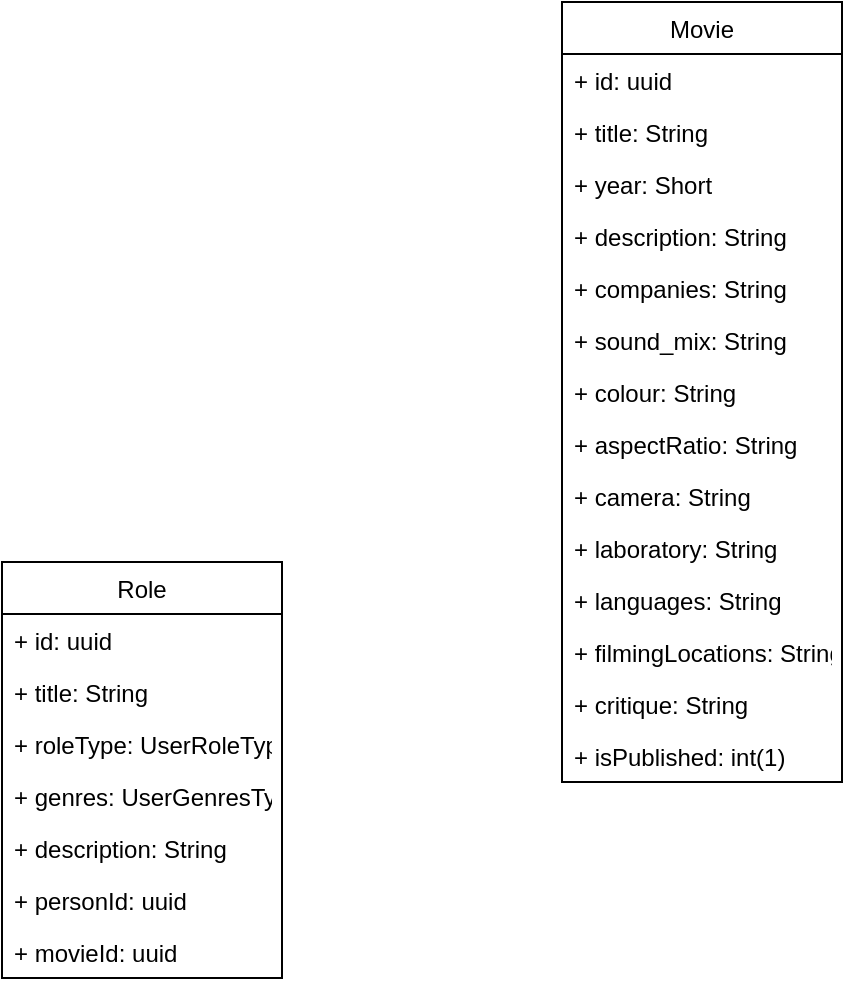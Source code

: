 <mxfile version="12.4.2" type="device" pages="1"><diagram id="bqbpLIdKGAeHzHiHFyEc" name="Page-1"><mxGraphModel dx="1422" dy="822" grid="1" gridSize="10" guides="1" tooltips="1" connect="1" arrows="1" fold="1" page="1" pageScale="1" pageWidth="827" pageHeight="1169" math="0" shadow="0"><root><mxCell id="0"/><mxCell id="1" parent="0"/><mxCell id="DdgafzefJ5ezYPAQWjBx-1" value="Movie" style="swimlane;fontStyle=0;childLayout=stackLayout;horizontal=1;startSize=26;fillColor=none;horizontalStack=0;resizeParent=1;resizeParentMax=0;resizeLast=0;collapsible=1;marginBottom=0;" parent="1" vertex="1"><mxGeometry x="390" y="310" width="140" height="390" as="geometry"/></mxCell><mxCell id="DdgafzefJ5ezYPAQWjBx-2" value="+ id: uuid" style="text;strokeColor=none;fillColor=none;align=left;verticalAlign=top;spacingLeft=4;spacingRight=4;overflow=hidden;rotatable=0;points=[[0,0.5],[1,0.5]];portConstraint=eastwest;" parent="DdgafzefJ5ezYPAQWjBx-1" vertex="1"><mxGeometry y="26" width="140" height="26" as="geometry"/></mxCell><mxCell id="DdgafzefJ5ezYPAQWjBx-3" value="+ title: String" style="text;strokeColor=none;fillColor=none;align=left;verticalAlign=top;spacingLeft=4;spacingRight=4;overflow=hidden;rotatable=0;points=[[0,0.5],[1,0.5]];portConstraint=eastwest;" parent="DdgafzefJ5ezYPAQWjBx-1" vertex="1"><mxGeometry y="52" width="140" height="26" as="geometry"/></mxCell><mxCell id="DdgafzefJ5ezYPAQWjBx-5" value="+ year: Short" style="text;strokeColor=none;fillColor=none;align=left;verticalAlign=top;spacingLeft=4;spacingRight=4;overflow=hidden;rotatable=0;points=[[0,0.5],[1,0.5]];portConstraint=eastwest;" parent="DdgafzefJ5ezYPAQWjBx-1" vertex="1"><mxGeometry y="78" width="140" height="26" as="geometry"/></mxCell><mxCell id="DdgafzefJ5ezYPAQWjBx-6" value="+ description: String" style="text;strokeColor=none;fillColor=none;align=left;verticalAlign=top;spacingLeft=4;spacingRight=4;overflow=hidden;rotatable=0;points=[[0,0.5],[1,0.5]];portConstraint=eastwest;" parent="DdgafzefJ5ezYPAQWjBx-1" vertex="1"><mxGeometry y="104" width="140" height="26" as="geometry"/></mxCell><mxCell id="DdgafzefJ5ezYPAQWjBx-13" value="+ companies: String" style="text;strokeColor=none;fillColor=none;align=left;verticalAlign=top;spacingLeft=4;spacingRight=4;overflow=hidden;rotatable=0;points=[[0,0.5],[1,0.5]];portConstraint=eastwest;" parent="DdgafzefJ5ezYPAQWjBx-1" vertex="1"><mxGeometry y="130" width="140" height="26" as="geometry"/></mxCell><mxCell id="DdgafzefJ5ezYPAQWjBx-12" value="+ sound_mix: String" style="text;strokeColor=none;fillColor=none;align=left;verticalAlign=top;spacingLeft=4;spacingRight=4;overflow=hidden;rotatable=0;points=[[0,0.5],[1,0.5]];portConstraint=eastwest;" parent="DdgafzefJ5ezYPAQWjBx-1" vertex="1"><mxGeometry y="156" width="140" height="26" as="geometry"/></mxCell><mxCell id="DdgafzefJ5ezYPAQWjBx-11" value="+ colour: String" style="text;strokeColor=none;fillColor=none;align=left;verticalAlign=top;spacingLeft=4;spacingRight=4;overflow=hidden;rotatable=0;points=[[0,0.5],[1,0.5]];portConstraint=eastwest;" parent="DdgafzefJ5ezYPAQWjBx-1" vertex="1"><mxGeometry y="182" width="140" height="26" as="geometry"/></mxCell><mxCell id="DdgafzefJ5ezYPAQWjBx-10" value="+ aspectRatio: String" style="text;strokeColor=none;fillColor=none;align=left;verticalAlign=top;spacingLeft=4;spacingRight=4;overflow=hidden;rotatable=0;points=[[0,0.5],[1,0.5]];portConstraint=eastwest;" parent="DdgafzefJ5ezYPAQWjBx-1" vertex="1"><mxGeometry y="208" width="140" height="26" as="geometry"/></mxCell><mxCell id="DdgafzefJ5ezYPAQWjBx-9" value="+ camera: String" style="text;strokeColor=none;fillColor=none;align=left;verticalAlign=top;spacingLeft=4;spacingRight=4;overflow=hidden;rotatable=0;points=[[0,0.5],[1,0.5]];portConstraint=eastwest;" parent="DdgafzefJ5ezYPAQWjBx-1" vertex="1"><mxGeometry y="234" width="140" height="26" as="geometry"/></mxCell><mxCell id="DdgafzefJ5ezYPAQWjBx-8" value="+ laboratory: String" style="text;strokeColor=none;fillColor=none;align=left;verticalAlign=top;spacingLeft=4;spacingRight=4;overflow=hidden;rotatable=0;points=[[0,0.5],[1,0.5]];portConstraint=eastwest;" parent="DdgafzefJ5ezYPAQWjBx-1" vertex="1"><mxGeometry y="260" width="140" height="26" as="geometry"/></mxCell><mxCell id="DdgafzefJ5ezYPAQWjBx-7" value="+ languages: String" style="text;strokeColor=none;fillColor=none;align=left;verticalAlign=top;spacingLeft=4;spacingRight=4;overflow=hidden;rotatable=0;points=[[0,0.5],[1,0.5]];portConstraint=eastwest;" parent="DdgafzefJ5ezYPAQWjBx-1" vertex="1"><mxGeometry y="286" width="140" height="26" as="geometry"/></mxCell><mxCell id="DdgafzefJ5ezYPAQWjBx-14" value="+ filmingLocations: String" style="text;strokeColor=none;fillColor=none;align=left;verticalAlign=top;spacingLeft=4;spacingRight=4;overflow=hidden;rotatable=0;points=[[0,0.5],[1,0.5]];portConstraint=eastwest;" parent="DdgafzefJ5ezYPAQWjBx-1" vertex="1"><mxGeometry y="312" width="140" height="26" as="geometry"/></mxCell><mxCell id="DdgafzefJ5ezYPAQWjBx-15" value="+ critique: String" style="text;strokeColor=none;fillColor=none;align=left;verticalAlign=top;spacingLeft=4;spacingRight=4;overflow=hidden;rotatable=0;points=[[0,0.5],[1,0.5]];portConstraint=eastwest;" parent="DdgafzefJ5ezYPAQWjBx-1" vertex="1"><mxGeometry y="338" width="140" height="26" as="geometry"/></mxCell><mxCell id="DdgafzefJ5ezYPAQWjBx-4" value="+ isPublished: int(1)" style="text;strokeColor=none;fillColor=none;align=left;verticalAlign=top;spacingLeft=4;spacingRight=4;overflow=hidden;rotatable=0;points=[[0,0.5],[1,0.5]];portConstraint=eastwest;" parent="DdgafzefJ5ezYPAQWjBx-1" vertex="1"><mxGeometry y="364" width="140" height="26" as="geometry"/></mxCell><mxCell id="DdgafzefJ5ezYPAQWjBx-16" value="Role" style="swimlane;fontStyle=0;childLayout=stackLayout;horizontal=1;startSize=26;fillColor=none;horizontalStack=0;resizeParent=1;resizeParentMax=0;resizeLast=0;collapsible=1;marginBottom=0;" parent="1" vertex="1"><mxGeometry x="110" y="590" width="140" height="208" as="geometry"/></mxCell><mxCell id="DdgafzefJ5ezYPAQWjBx-17" value="+ id: uuid" style="text;strokeColor=none;fillColor=none;align=left;verticalAlign=top;spacingLeft=4;spacingRight=4;overflow=hidden;rotatable=0;points=[[0,0.5],[1,0.5]];portConstraint=eastwest;" parent="DdgafzefJ5ezYPAQWjBx-16" vertex="1"><mxGeometry y="26" width="140" height="26" as="geometry"/></mxCell><mxCell id="DdgafzefJ5ezYPAQWjBx-18" value="+ title: String" style="text;strokeColor=none;fillColor=none;align=left;verticalAlign=top;spacingLeft=4;spacingRight=4;overflow=hidden;rotatable=0;points=[[0,0.5],[1,0.5]];portConstraint=eastwest;" parent="DdgafzefJ5ezYPAQWjBx-16" vertex="1"><mxGeometry y="52" width="140" height="26" as="geometry"/></mxCell><mxCell id="DdgafzefJ5ezYPAQWjBx-20" value="+ roleType: UserRoleType" style="text;strokeColor=none;fillColor=none;align=left;verticalAlign=top;spacingLeft=4;spacingRight=4;overflow=hidden;rotatable=0;points=[[0,0.5],[1,0.5]];portConstraint=eastwest;" parent="DdgafzefJ5ezYPAQWjBx-16" vertex="1"><mxGeometry y="78" width="140" height="26" as="geometry"/></mxCell><mxCell id="DdgafzefJ5ezYPAQWjBx-21" value="+ genres: UserGenresType" style="text;strokeColor=none;fillColor=none;align=left;verticalAlign=top;spacingLeft=4;spacingRight=4;overflow=hidden;rotatable=0;points=[[0,0.5],[1,0.5]];portConstraint=eastwest;" parent="DdgafzefJ5ezYPAQWjBx-16" vertex="1"><mxGeometry y="104" width="140" height="26" as="geometry"/></mxCell><mxCell id="DdgafzefJ5ezYPAQWjBx-22" value="+ description: String" style="text;strokeColor=none;fillColor=none;align=left;verticalAlign=top;spacingLeft=4;spacingRight=4;overflow=hidden;rotatable=0;points=[[0,0.5],[1,0.5]];portConstraint=eastwest;" parent="DdgafzefJ5ezYPAQWjBx-16" vertex="1"><mxGeometry y="130" width="140" height="26" as="geometry"/></mxCell><mxCell id="DdgafzefJ5ezYPAQWjBx-23" value="+ personId: uuid" style="text;strokeColor=none;fillColor=none;align=left;verticalAlign=top;spacingLeft=4;spacingRight=4;overflow=hidden;rotatable=0;points=[[0,0.5],[1,0.5]];portConstraint=eastwest;" parent="DdgafzefJ5ezYPAQWjBx-16" vertex="1"><mxGeometry y="156" width="140" height="26" as="geometry"/></mxCell><mxCell id="DdgafzefJ5ezYPAQWjBx-19" value="+ movieId: uuid" style="text;strokeColor=none;fillColor=none;align=left;verticalAlign=top;spacingLeft=4;spacingRight=4;overflow=hidden;rotatable=0;points=[[0,0.5],[1,0.5]];portConstraint=eastwest;" parent="DdgafzefJ5ezYPAQWjBx-16" vertex="1"><mxGeometry y="182" width="140" height="26" as="geometry"/></mxCell></root></mxGraphModel></diagram></mxfile>